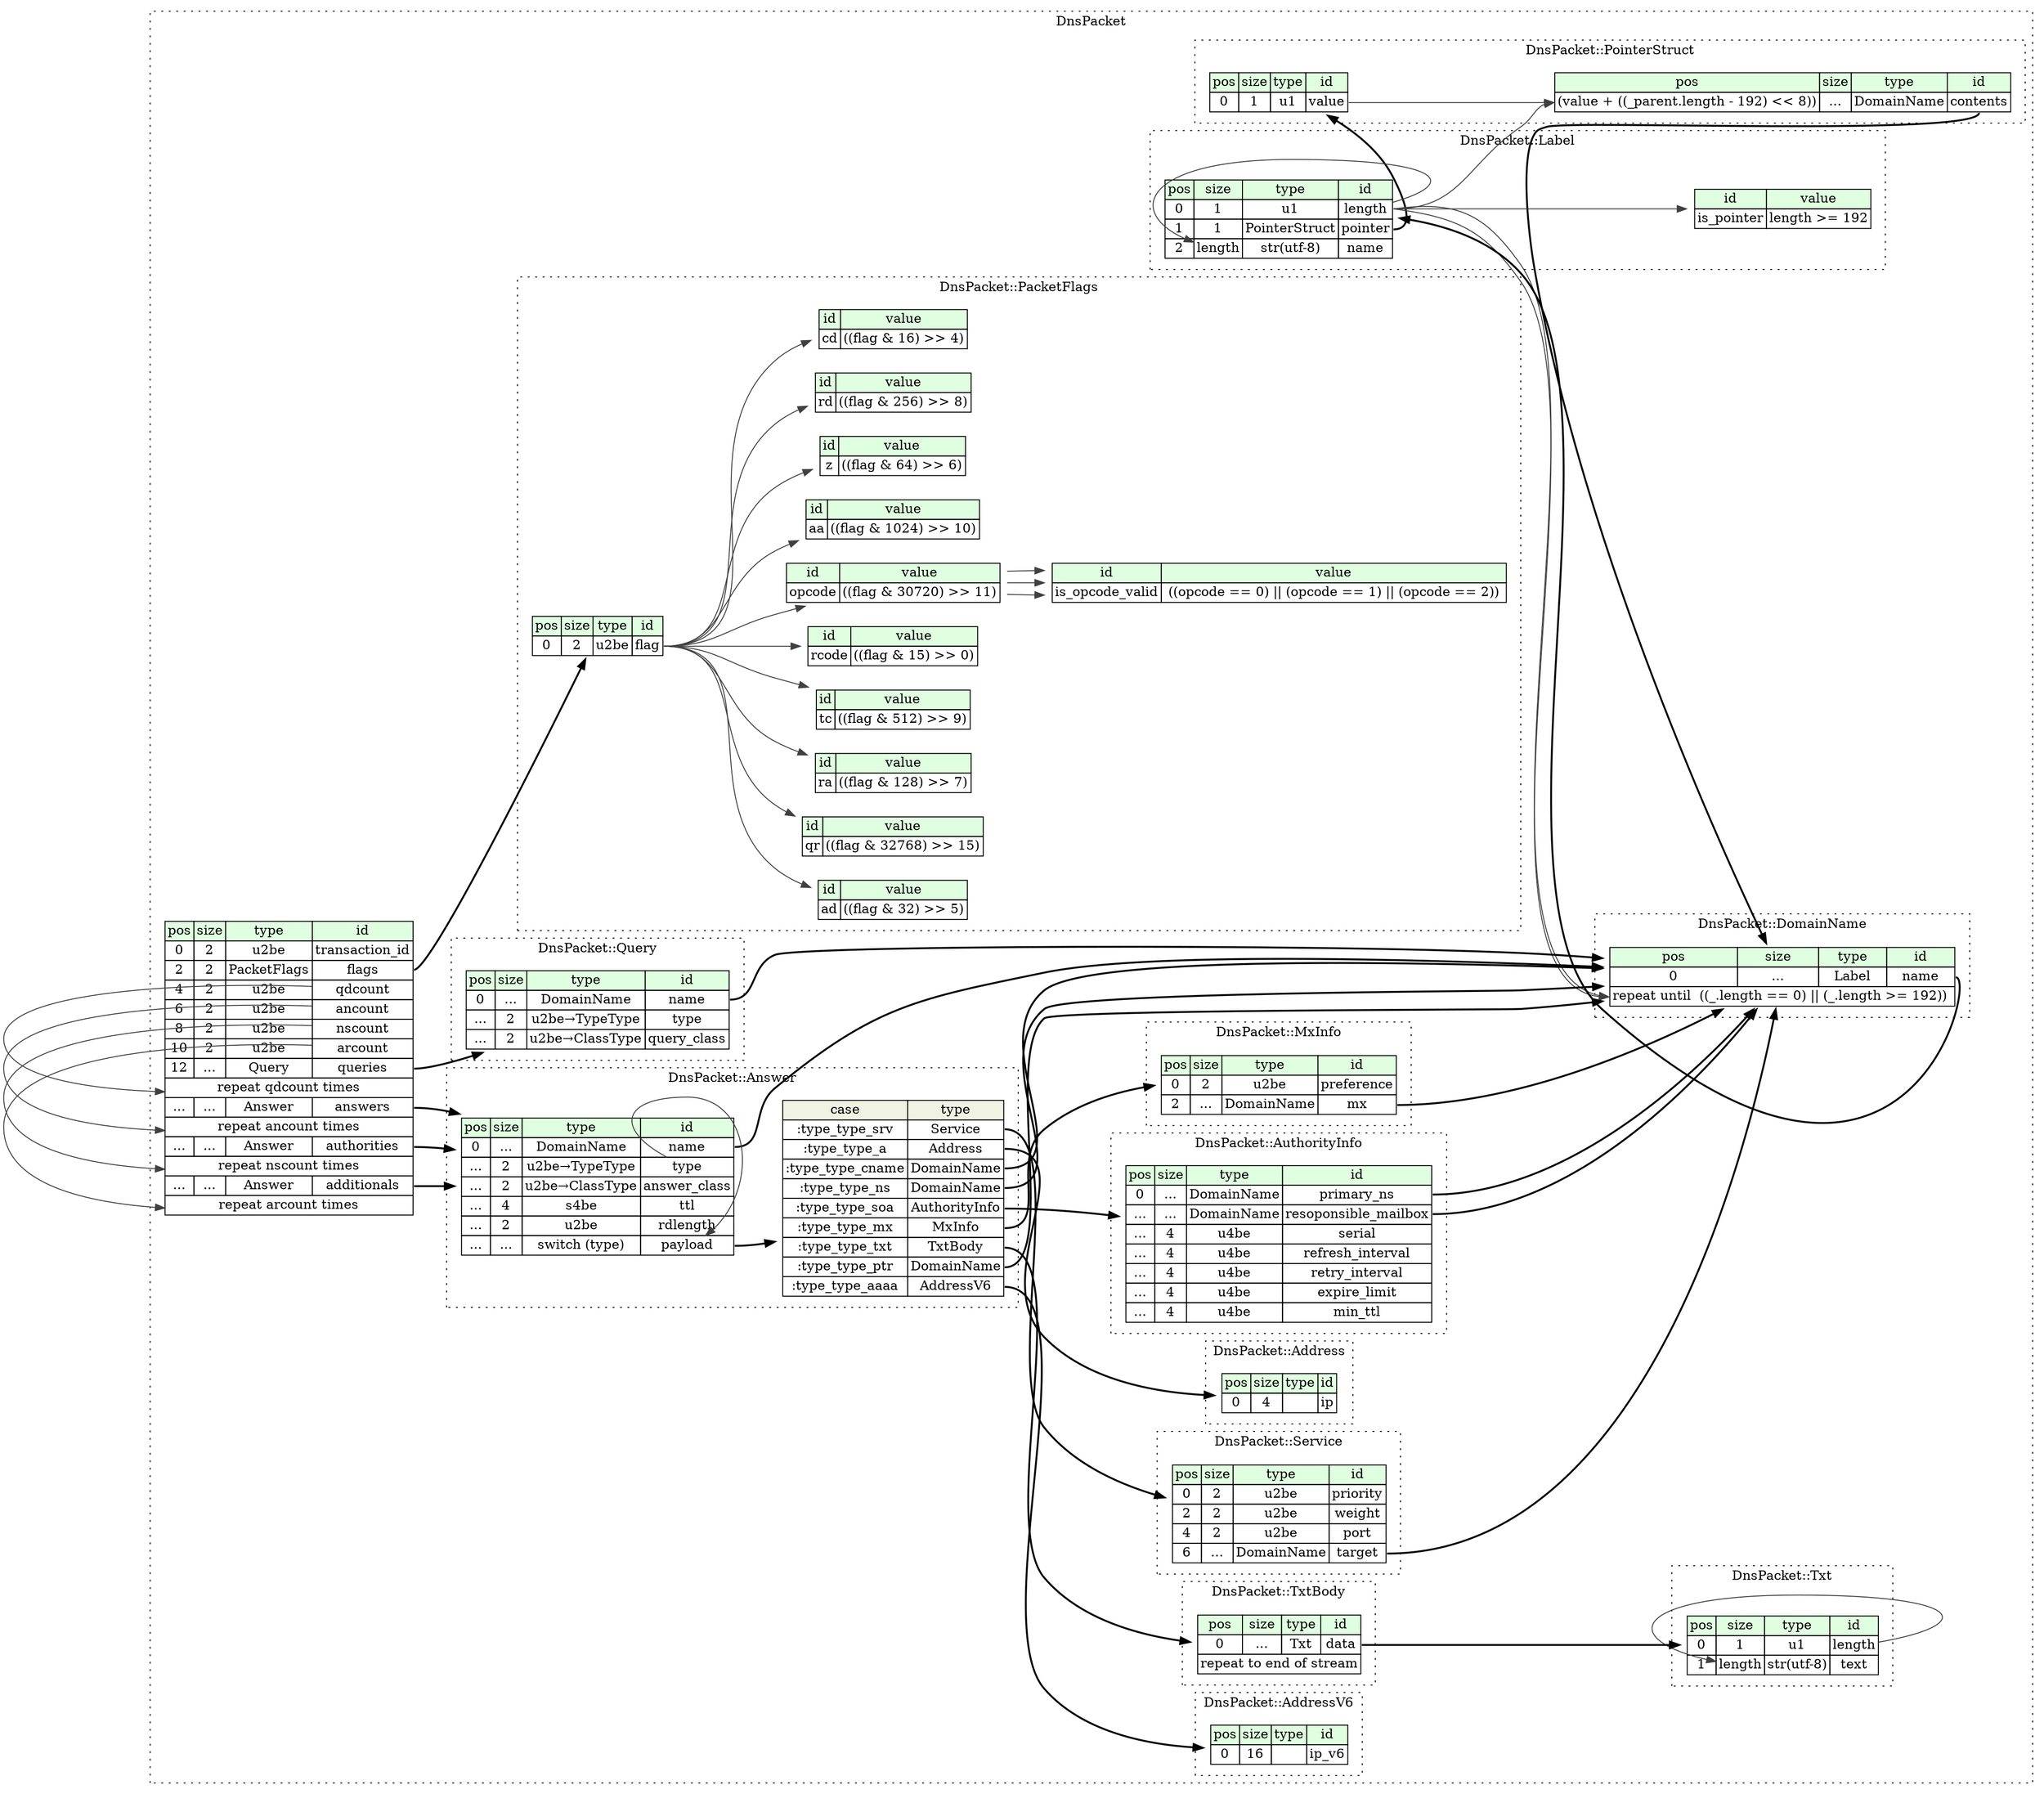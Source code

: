 digraph {
	rankdir=LR;
	node [shape=plaintext];
	subgraph cluster__dns_packet {
		label="DnsPacket";
		graph[style=dotted];

		dns_packet__seq [label=<<TABLE BORDER="0" CELLBORDER="1" CELLSPACING="0">
			<TR><TD BGCOLOR="#E0FFE0">pos</TD><TD BGCOLOR="#E0FFE0">size</TD><TD BGCOLOR="#E0FFE0">type</TD><TD BGCOLOR="#E0FFE0">id</TD></TR>
			<TR><TD PORT="transaction_id_pos">0</TD><TD PORT="transaction_id_size">2</TD><TD>u2be</TD><TD PORT="transaction_id_type">transaction_id</TD></TR>
			<TR><TD PORT="flags_pos">2</TD><TD PORT="flags_size">2</TD><TD>PacketFlags</TD><TD PORT="flags_type">flags</TD></TR>
			<TR><TD PORT="qdcount_pos">4</TD><TD PORT="qdcount_size">2</TD><TD>u2be</TD><TD PORT="qdcount_type">qdcount</TD></TR>
			<TR><TD PORT="ancount_pos">6</TD><TD PORT="ancount_size">2</TD><TD>u2be</TD><TD PORT="ancount_type">ancount</TD></TR>
			<TR><TD PORT="nscount_pos">8</TD><TD PORT="nscount_size">2</TD><TD>u2be</TD><TD PORT="nscount_type">nscount</TD></TR>
			<TR><TD PORT="arcount_pos">10</TD><TD PORT="arcount_size">2</TD><TD>u2be</TD><TD PORT="arcount_type">arcount</TD></TR>
			<TR><TD PORT="queries_pos">12</TD><TD PORT="queries_size">...</TD><TD>Query</TD><TD PORT="queries_type">queries</TD></TR>
			<TR><TD COLSPAN="4" PORT="queries__repeat">repeat qdcount times</TD></TR>
			<TR><TD PORT="answers_pos">...</TD><TD PORT="answers_size">...</TD><TD>Answer</TD><TD PORT="answers_type">answers</TD></TR>
			<TR><TD COLSPAN="4" PORT="answers__repeat">repeat ancount times</TD></TR>
			<TR><TD PORT="authorities_pos">...</TD><TD PORT="authorities_size">...</TD><TD>Answer</TD><TD PORT="authorities_type">authorities</TD></TR>
			<TR><TD COLSPAN="4" PORT="authorities__repeat">repeat nscount times</TD></TR>
			<TR><TD PORT="additionals_pos">...</TD><TD PORT="additionals_size">...</TD><TD>Answer</TD><TD PORT="additionals_type">additionals</TD></TR>
			<TR><TD COLSPAN="4" PORT="additionals__repeat">repeat arcount times</TD></TR>
		</TABLE>>];
		subgraph cluster__mx_info {
			label="DnsPacket::MxInfo";
			graph[style=dotted];

			mx_info__seq [label=<<TABLE BORDER="0" CELLBORDER="1" CELLSPACING="0">
				<TR><TD BGCOLOR="#E0FFE0">pos</TD><TD BGCOLOR="#E0FFE0">size</TD><TD BGCOLOR="#E0FFE0">type</TD><TD BGCOLOR="#E0FFE0">id</TD></TR>
				<TR><TD PORT="preference_pos">0</TD><TD PORT="preference_size">2</TD><TD>u2be</TD><TD PORT="preference_type">preference</TD></TR>
				<TR><TD PORT="mx_pos">2</TD><TD PORT="mx_size">...</TD><TD>DomainName</TD><TD PORT="mx_type">mx</TD></TR>
			</TABLE>>];
		}
		subgraph cluster__pointer_struct {
			label="DnsPacket::PointerStruct";
			graph[style=dotted];

			pointer_struct__seq [label=<<TABLE BORDER="0" CELLBORDER="1" CELLSPACING="0">
				<TR><TD BGCOLOR="#E0FFE0">pos</TD><TD BGCOLOR="#E0FFE0">size</TD><TD BGCOLOR="#E0FFE0">type</TD><TD BGCOLOR="#E0FFE0">id</TD></TR>
				<TR><TD PORT="value_pos">0</TD><TD PORT="value_size">1</TD><TD>u1</TD><TD PORT="value_type">value</TD></TR>
			</TABLE>>];
			pointer_struct__inst__contents [label=<<TABLE BORDER="0" CELLBORDER="1" CELLSPACING="0">
				<TR><TD BGCOLOR="#E0FFE0">pos</TD><TD BGCOLOR="#E0FFE0">size</TD><TD BGCOLOR="#E0FFE0">type</TD><TD BGCOLOR="#E0FFE0">id</TD></TR>
				<TR><TD PORT="contents_pos">(value + ((_parent.length - 192) &lt;&lt; 8))</TD><TD PORT="contents_size">...</TD><TD>DomainName</TD><TD PORT="contents_type">contents</TD></TR>
			</TABLE>>];
		}
		subgraph cluster__label {
			label="DnsPacket::Label";
			graph[style=dotted];

			label__seq [label=<<TABLE BORDER="0" CELLBORDER="1" CELLSPACING="0">
				<TR><TD BGCOLOR="#E0FFE0">pos</TD><TD BGCOLOR="#E0FFE0">size</TD><TD BGCOLOR="#E0FFE0">type</TD><TD BGCOLOR="#E0FFE0">id</TD></TR>
				<TR><TD PORT="length_pos">0</TD><TD PORT="length_size">1</TD><TD>u1</TD><TD PORT="length_type">length</TD></TR>
				<TR><TD PORT="pointer_pos">1</TD><TD PORT="pointer_size">1</TD><TD>PointerStruct</TD><TD PORT="pointer_type">pointer</TD></TR>
				<TR><TD PORT="name_pos">2</TD><TD PORT="name_size">length</TD><TD>str(utf-8)</TD><TD PORT="name_type">name</TD></TR>
			</TABLE>>];
			label__inst__is_pointer [label=<<TABLE BORDER="0" CELLBORDER="1" CELLSPACING="0">
				<TR><TD BGCOLOR="#E0FFE0">id</TD><TD BGCOLOR="#E0FFE0">value</TD></TR>
				<TR><TD>is_pointer</TD><TD>length &gt;= 192</TD></TR>
			</TABLE>>];
		}
		subgraph cluster__query {
			label="DnsPacket::Query";
			graph[style=dotted];

			query__seq [label=<<TABLE BORDER="0" CELLBORDER="1" CELLSPACING="0">
				<TR><TD BGCOLOR="#E0FFE0">pos</TD><TD BGCOLOR="#E0FFE0">size</TD><TD BGCOLOR="#E0FFE0">type</TD><TD BGCOLOR="#E0FFE0">id</TD></TR>
				<TR><TD PORT="name_pos">0</TD><TD PORT="name_size">...</TD><TD>DomainName</TD><TD PORT="name_type">name</TD></TR>
				<TR><TD PORT="type_pos">...</TD><TD PORT="type_size">2</TD><TD>u2be→TypeType</TD><TD PORT="type_type">type</TD></TR>
				<TR><TD PORT="query_class_pos">...</TD><TD PORT="query_class_size">2</TD><TD>u2be→ClassType</TD><TD PORT="query_class_type">query_class</TD></TR>
			</TABLE>>];
		}
		subgraph cluster__domain_name {
			label="DnsPacket::DomainName";
			graph[style=dotted];

			domain_name__seq [label=<<TABLE BORDER="0" CELLBORDER="1" CELLSPACING="0">
				<TR><TD BGCOLOR="#E0FFE0">pos</TD><TD BGCOLOR="#E0FFE0">size</TD><TD BGCOLOR="#E0FFE0">type</TD><TD BGCOLOR="#E0FFE0">id</TD></TR>
				<TR><TD PORT="name_pos">0</TD><TD PORT="name_size">...</TD><TD>Label</TD><TD PORT="name_type">name</TD></TR>
				<TR><TD COLSPAN="4" PORT="name__repeat">repeat until  ((_.length == 0) || (_.length &gt;= 192)) </TD></TR>
			</TABLE>>];
		}
		subgraph cluster__address_v6 {
			label="DnsPacket::AddressV6";
			graph[style=dotted];

			address_v6__seq [label=<<TABLE BORDER="0" CELLBORDER="1" CELLSPACING="0">
				<TR><TD BGCOLOR="#E0FFE0">pos</TD><TD BGCOLOR="#E0FFE0">size</TD><TD BGCOLOR="#E0FFE0">type</TD><TD BGCOLOR="#E0FFE0">id</TD></TR>
				<TR><TD PORT="ip_v6_pos">0</TD><TD PORT="ip_v6_size">16</TD><TD></TD><TD PORT="ip_v6_type">ip_v6</TD></TR>
			</TABLE>>];
		}
		subgraph cluster__service {
			label="DnsPacket::Service";
			graph[style=dotted];

			service__seq [label=<<TABLE BORDER="0" CELLBORDER="1" CELLSPACING="0">
				<TR><TD BGCOLOR="#E0FFE0">pos</TD><TD BGCOLOR="#E0FFE0">size</TD><TD BGCOLOR="#E0FFE0">type</TD><TD BGCOLOR="#E0FFE0">id</TD></TR>
				<TR><TD PORT="priority_pos">0</TD><TD PORT="priority_size">2</TD><TD>u2be</TD><TD PORT="priority_type">priority</TD></TR>
				<TR><TD PORT="weight_pos">2</TD><TD PORT="weight_size">2</TD><TD>u2be</TD><TD PORT="weight_type">weight</TD></TR>
				<TR><TD PORT="port_pos">4</TD><TD PORT="port_size">2</TD><TD>u2be</TD><TD PORT="port_type">port</TD></TR>
				<TR><TD PORT="target_pos">6</TD><TD PORT="target_size">...</TD><TD>DomainName</TD><TD PORT="target_type">target</TD></TR>
			</TABLE>>];
		}
		subgraph cluster__txt {
			label="DnsPacket::Txt";
			graph[style=dotted];

			txt__seq [label=<<TABLE BORDER="0" CELLBORDER="1" CELLSPACING="0">
				<TR><TD BGCOLOR="#E0FFE0">pos</TD><TD BGCOLOR="#E0FFE0">size</TD><TD BGCOLOR="#E0FFE0">type</TD><TD BGCOLOR="#E0FFE0">id</TD></TR>
				<TR><TD PORT="length_pos">0</TD><TD PORT="length_size">1</TD><TD>u1</TD><TD PORT="length_type">length</TD></TR>
				<TR><TD PORT="text_pos">1</TD><TD PORT="text_size">length</TD><TD>str(utf-8)</TD><TD PORT="text_type">text</TD></TR>
			</TABLE>>];
		}
		subgraph cluster__txt_body {
			label="DnsPacket::TxtBody";
			graph[style=dotted];

			txt_body__seq [label=<<TABLE BORDER="0" CELLBORDER="1" CELLSPACING="0">
				<TR><TD BGCOLOR="#E0FFE0">pos</TD><TD BGCOLOR="#E0FFE0">size</TD><TD BGCOLOR="#E0FFE0">type</TD><TD BGCOLOR="#E0FFE0">id</TD></TR>
				<TR><TD PORT="data_pos">0</TD><TD PORT="data_size">...</TD><TD>Txt</TD><TD PORT="data_type">data</TD></TR>
				<TR><TD COLSPAN="4" PORT="data__repeat">repeat to end of stream</TD></TR>
			</TABLE>>];
		}
		subgraph cluster__address {
			label="DnsPacket::Address";
			graph[style=dotted];

			address__seq [label=<<TABLE BORDER="0" CELLBORDER="1" CELLSPACING="0">
				<TR><TD BGCOLOR="#E0FFE0">pos</TD><TD BGCOLOR="#E0FFE0">size</TD><TD BGCOLOR="#E0FFE0">type</TD><TD BGCOLOR="#E0FFE0">id</TD></TR>
				<TR><TD PORT="ip_pos">0</TD><TD PORT="ip_size">4</TD><TD></TD><TD PORT="ip_type">ip</TD></TR>
			</TABLE>>];
		}
		subgraph cluster__answer {
			label="DnsPacket::Answer";
			graph[style=dotted];

			answer__seq [label=<<TABLE BORDER="0" CELLBORDER="1" CELLSPACING="0">
				<TR><TD BGCOLOR="#E0FFE0">pos</TD><TD BGCOLOR="#E0FFE0">size</TD><TD BGCOLOR="#E0FFE0">type</TD><TD BGCOLOR="#E0FFE0">id</TD></TR>
				<TR><TD PORT="name_pos">0</TD><TD PORT="name_size">...</TD><TD>DomainName</TD><TD PORT="name_type">name</TD></TR>
				<TR><TD PORT="type_pos">...</TD><TD PORT="type_size">2</TD><TD>u2be→TypeType</TD><TD PORT="type_type">type</TD></TR>
				<TR><TD PORT="answer_class_pos">...</TD><TD PORT="answer_class_size">2</TD><TD>u2be→ClassType</TD><TD PORT="answer_class_type">answer_class</TD></TR>
				<TR><TD PORT="ttl_pos">...</TD><TD PORT="ttl_size">4</TD><TD>s4be</TD><TD PORT="ttl_type">ttl</TD></TR>
				<TR><TD PORT="rdlength_pos">...</TD><TD PORT="rdlength_size">2</TD><TD>u2be</TD><TD PORT="rdlength_type">rdlength</TD></TR>
				<TR><TD PORT="payload_pos">...</TD><TD PORT="payload_size">...</TD><TD>switch (type)</TD><TD PORT="payload_type">payload</TD></TR>
			</TABLE>>];
answer__seq_payload_switch [label=<<TABLE BORDER="0" CELLBORDER="1" CELLSPACING="0">
	<TR><TD BGCOLOR="#F0F2E4">case</TD><TD BGCOLOR="#F0F2E4">type</TD></TR>
	<TR><TD>:type_type_srv</TD><TD PORT="case0">Service</TD></TR>
	<TR><TD>:type_type_a</TD><TD PORT="case1">Address</TD></TR>
	<TR><TD>:type_type_cname</TD><TD PORT="case2">DomainName</TD></TR>
	<TR><TD>:type_type_ns</TD><TD PORT="case3">DomainName</TD></TR>
	<TR><TD>:type_type_soa</TD><TD PORT="case4">AuthorityInfo</TD></TR>
	<TR><TD>:type_type_mx</TD><TD PORT="case5">MxInfo</TD></TR>
	<TR><TD>:type_type_txt</TD><TD PORT="case6">TxtBody</TD></TR>
	<TR><TD>:type_type_ptr</TD><TD PORT="case7">DomainName</TD></TR>
	<TR><TD>:type_type_aaaa</TD><TD PORT="case8">AddressV6</TD></TR>
</TABLE>>];
		}
		subgraph cluster__packet_flags {
			label="DnsPacket::PacketFlags";
			graph[style=dotted];

			packet_flags__seq [label=<<TABLE BORDER="0" CELLBORDER="1" CELLSPACING="0">
				<TR><TD BGCOLOR="#E0FFE0">pos</TD><TD BGCOLOR="#E0FFE0">size</TD><TD BGCOLOR="#E0FFE0">type</TD><TD BGCOLOR="#E0FFE0">id</TD></TR>
				<TR><TD PORT="flag_pos">0</TD><TD PORT="flag_size">2</TD><TD>u2be</TD><TD PORT="flag_type">flag</TD></TR>
			</TABLE>>];
			packet_flags__inst__qr [label=<<TABLE BORDER="0" CELLBORDER="1" CELLSPACING="0">
				<TR><TD BGCOLOR="#E0FFE0">id</TD><TD BGCOLOR="#E0FFE0">value</TD></TR>
				<TR><TD>qr</TD><TD>((flag &amp; 32768) &gt;&gt; 15)</TD></TR>
			</TABLE>>];
			packet_flags__inst__ra [label=<<TABLE BORDER="0" CELLBORDER="1" CELLSPACING="0">
				<TR><TD BGCOLOR="#E0FFE0">id</TD><TD BGCOLOR="#E0FFE0">value</TD></TR>
				<TR><TD>ra</TD><TD>((flag &amp; 128) &gt;&gt; 7)</TD></TR>
			</TABLE>>];
			packet_flags__inst__tc [label=<<TABLE BORDER="0" CELLBORDER="1" CELLSPACING="0">
				<TR><TD BGCOLOR="#E0FFE0">id</TD><TD BGCOLOR="#E0FFE0">value</TD></TR>
				<TR><TD>tc</TD><TD>((flag &amp; 512) &gt;&gt; 9)</TD></TR>
			</TABLE>>];
			packet_flags__inst__is_opcode_valid [label=<<TABLE BORDER="0" CELLBORDER="1" CELLSPACING="0">
				<TR><TD BGCOLOR="#E0FFE0">id</TD><TD BGCOLOR="#E0FFE0">value</TD></TR>
				<TR><TD>is_opcode_valid</TD><TD> ((opcode == 0) || (opcode == 1) || (opcode == 2)) </TD></TR>
			</TABLE>>];
			packet_flags__inst__rcode [label=<<TABLE BORDER="0" CELLBORDER="1" CELLSPACING="0">
				<TR><TD BGCOLOR="#E0FFE0">id</TD><TD BGCOLOR="#E0FFE0">value</TD></TR>
				<TR><TD>rcode</TD><TD>((flag &amp; 15) &gt;&gt; 0)</TD></TR>
			</TABLE>>];
			packet_flags__inst__opcode [label=<<TABLE BORDER="0" CELLBORDER="1" CELLSPACING="0">
				<TR><TD BGCOLOR="#E0FFE0">id</TD><TD BGCOLOR="#E0FFE0">value</TD></TR>
				<TR><TD>opcode</TD><TD>((flag &amp; 30720) &gt;&gt; 11)</TD></TR>
			</TABLE>>];
			packet_flags__inst__aa [label=<<TABLE BORDER="0" CELLBORDER="1" CELLSPACING="0">
				<TR><TD BGCOLOR="#E0FFE0">id</TD><TD BGCOLOR="#E0FFE0">value</TD></TR>
				<TR><TD>aa</TD><TD>((flag &amp; 1024) &gt;&gt; 10)</TD></TR>
			</TABLE>>];
			packet_flags__inst__z [label=<<TABLE BORDER="0" CELLBORDER="1" CELLSPACING="0">
				<TR><TD BGCOLOR="#E0FFE0">id</TD><TD BGCOLOR="#E0FFE0">value</TD></TR>
				<TR><TD>z</TD><TD>((flag &amp; 64) &gt;&gt; 6)</TD></TR>
			</TABLE>>];
			packet_flags__inst__rd [label=<<TABLE BORDER="0" CELLBORDER="1" CELLSPACING="0">
				<TR><TD BGCOLOR="#E0FFE0">id</TD><TD BGCOLOR="#E0FFE0">value</TD></TR>
				<TR><TD>rd</TD><TD>((flag &amp; 256) &gt;&gt; 8)</TD></TR>
			</TABLE>>];
			packet_flags__inst__cd [label=<<TABLE BORDER="0" CELLBORDER="1" CELLSPACING="0">
				<TR><TD BGCOLOR="#E0FFE0">id</TD><TD BGCOLOR="#E0FFE0">value</TD></TR>
				<TR><TD>cd</TD><TD>((flag &amp; 16) &gt;&gt; 4)</TD></TR>
			</TABLE>>];
			packet_flags__inst__ad [label=<<TABLE BORDER="0" CELLBORDER="1" CELLSPACING="0">
				<TR><TD BGCOLOR="#E0FFE0">id</TD><TD BGCOLOR="#E0FFE0">value</TD></TR>
				<TR><TD>ad</TD><TD>((flag &amp; 32) &gt;&gt; 5)</TD></TR>
			</TABLE>>];
		}
		subgraph cluster__authority_info {
			label="DnsPacket::AuthorityInfo";
			graph[style=dotted];

			authority_info__seq [label=<<TABLE BORDER="0" CELLBORDER="1" CELLSPACING="0">
				<TR><TD BGCOLOR="#E0FFE0">pos</TD><TD BGCOLOR="#E0FFE0">size</TD><TD BGCOLOR="#E0FFE0">type</TD><TD BGCOLOR="#E0FFE0">id</TD></TR>
				<TR><TD PORT="primary_ns_pos">0</TD><TD PORT="primary_ns_size">...</TD><TD>DomainName</TD><TD PORT="primary_ns_type">primary_ns</TD></TR>
				<TR><TD PORT="resoponsible_mailbox_pos">...</TD><TD PORT="resoponsible_mailbox_size">...</TD><TD>DomainName</TD><TD PORT="resoponsible_mailbox_type">resoponsible_mailbox</TD></TR>
				<TR><TD PORT="serial_pos">...</TD><TD PORT="serial_size">4</TD><TD>u4be</TD><TD PORT="serial_type">serial</TD></TR>
				<TR><TD PORT="refresh_interval_pos">...</TD><TD PORT="refresh_interval_size">4</TD><TD>u4be</TD><TD PORT="refresh_interval_type">refresh_interval</TD></TR>
				<TR><TD PORT="retry_interval_pos">...</TD><TD PORT="retry_interval_size">4</TD><TD>u4be</TD><TD PORT="retry_interval_type">retry_interval</TD></TR>
				<TR><TD PORT="expire_limit_pos">...</TD><TD PORT="expire_limit_size">4</TD><TD>u4be</TD><TD PORT="expire_limit_type">expire_limit</TD></TR>
				<TR><TD PORT="min_ttl_pos">...</TD><TD PORT="min_ttl_size">4</TD><TD>u4be</TD><TD PORT="min_ttl_type">min_ttl</TD></TR>
			</TABLE>>];
		}
	}
	dns_packet__seq:flags_type -> packet_flags__seq [style=bold];
	dns_packet__seq:queries_type -> query__seq [style=bold];
	dns_packet__seq:qdcount_type -> dns_packet__seq:queries__repeat [color="#404040"];
	dns_packet__seq:answers_type -> answer__seq [style=bold];
	dns_packet__seq:ancount_type -> dns_packet__seq:answers__repeat [color="#404040"];
	dns_packet__seq:authorities_type -> answer__seq [style=bold];
	dns_packet__seq:nscount_type -> dns_packet__seq:authorities__repeat [color="#404040"];
	dns_packet__seq:additionals_type -> answer__seq [style=bold];
	dns_packet__seq:arcount_type -> dns_packet__seq:additionals__repeat [color="#404040"];
	mx_info__seq:mx_type -> domain_name__seq [style=bold];
	pointer_struct__seq:value_type -> pointer_struct__inst__contents:contents_pos [color="#404040"];
	label__seq:length_type -> pointer_struct__inst__contents:contents_pos [color="#404040"];
	pointer_struct__inst__contents:contents_type -> domain_name__seq [style=bold];
	label__seq:pointer_type -> pointer_struct__seq [style=bold];
	label__seq:length_type -> label__seq:name_size [color="#404040"];
	label__seq:length_type -> label__inst__is_pointer [color="#404040"];
	query__seq:name_type -> domain_name__seq [style=bold];
	domain_name__seq:name_type -> label__seq [style=bold];
	label__seq:length_type -> domain_name__seq:name__repeat [color="#404040"];
	label__seq:length_type -> domain_name__seq:name__repeat [color="#404040"];
	service__seq:target_type -> domain_name__seq [style=bold];
	txt__seq:length_type -> txt__seq:text_size [color="#404040"];
	txt_body__seq:data_type -> txt__seq [style=bold];
	answer__seq:name_type -> domain_name__seq [style=bold];
	answer__seq:payload_type -> answer__seq_payload_switch [style=bold];
	answer__seq_payload_switch:case0 -> service__seq [style=bold];
	answer__seq_payload_switch:case1 -> address__seq [style=bold];
	answer__seq_payload_switch:case2 -> domain_name__seq [style=bold];
	answer__seq_payload_switch:case3 -> domain_name__seq [style=bold];
	answer__seq_payload_switch:case4 -> authority_info__seq [style=bold];
	answer__seq_payload_switch:case5 -> mx_info__seq [style=bold];
	answer__seq_payload_switch:case6 -> txt_body__seq [style=bold];
	answer__seq_payload_switch:case7 -> domain_name__seq [style=bold];
	answer__seq_payload_switch:case8 -> address_v6__seq [style=bold];
	answer__seq:type_type -> answer__seq:payload_type [color="#404040"];
	packet_flags__seq:flag_type -> packet_flags__inst__qr [color="#404040"];
	packet_flags__seq:flag_type -> packet_flags__inst__ra [color="#404040"];
	packet_flags__seq:flag_type -> packet_flags__inst__tc [color="#404040"];
	packet_flags__inst__opcode:opcode_type -> packet_flags__inst__is_opcode_valid [color="#404040"];
	packet_flags__inst__opcode:opcode_type -> packet_flags__inst__is_opcode_valid [color="#404040"];
	packet_flags__inst__opcode:opcode_type -> packet_flags__inst__is_opcode_valid [color="#404040"];
	packet_flags__seq:flag_type -> packet_flags__inst__rcode [color="#404040"];
	packet_flags__seq:flag_type -> packet_flags__inst__opcode [color="#404040"];
	packet_flags__seq:flag_type -> packet_flags__inst__aa [color="#404040"];
	packet_flags__seq:flag_type -> packet_flags__inst__z [color="#404040"];
	packet_flags__seq:flag_type -> packet_flags__inst__rd [color="#404040"];
	packet_flags__seq:flag_type -> packet_flags__inst__cd [color="#404040"];
	packet_flags__seq:flag_type -> packet_flags__inst__ad [color="#404040"];
	authority_info__seq:primary_ns_type -> domain_name__seq [style=bold];
	authority_info__seq:resoponsible_mailbox_type -> domain_name__seq [style=bold];
}
